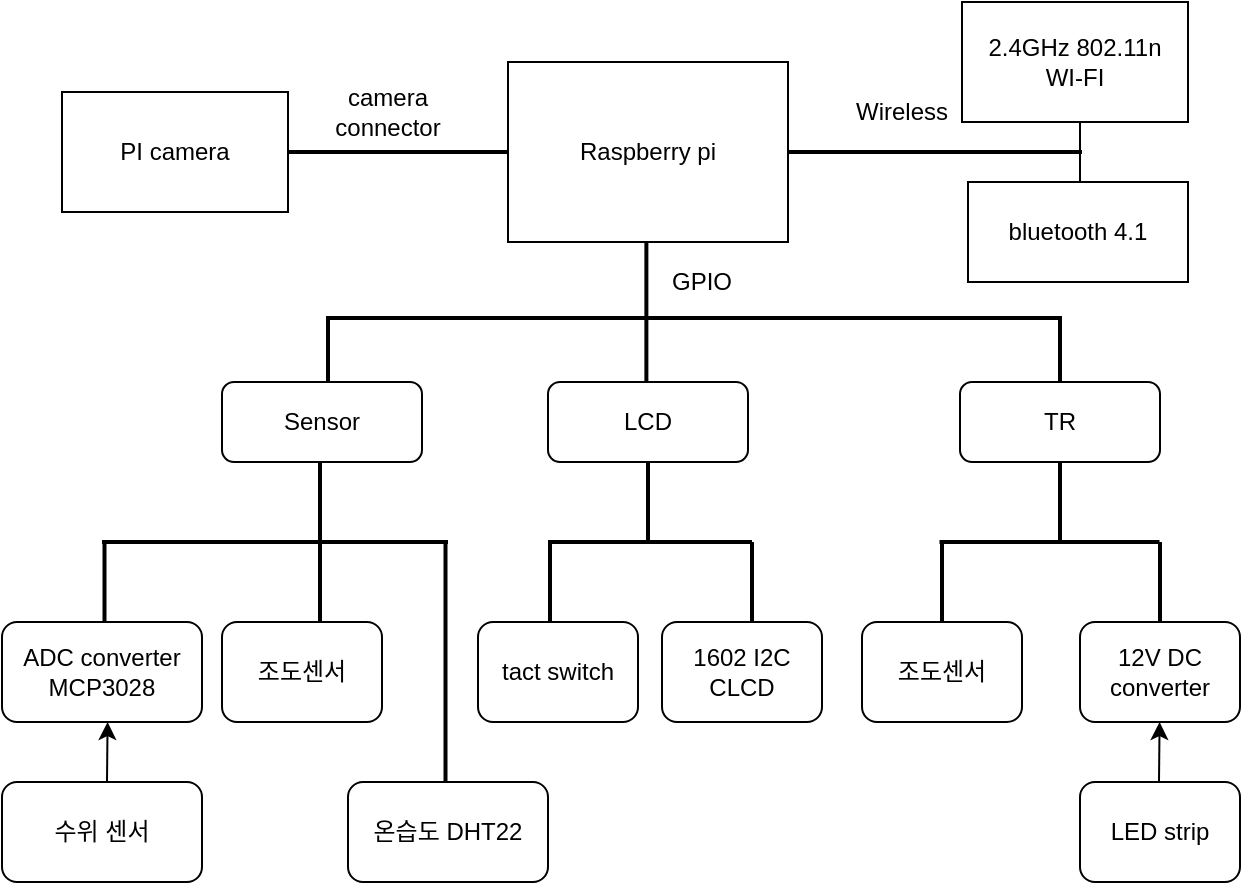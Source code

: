 <mxfile version="13.10.0" type="github">
  <diagram id="C5RBs43oDa-KdzZeNtuy" name="Page-1">
    <mxGraphModel dx="849" dy="667" grid="1" gridSize="10" guides="1" tooltips="1" connect="1" arrows="1" fold="1" page="1" pageScale="1" pageWidth="827" pageHeight="1169" math="0" shadow="0">
      <root>
        <mxCell id="WIyWlLk6GJQsqaUBKTNV-0" />
        <mxCell id="WIyWlLk6GJQsqaUBKTNV-1" parent="WIyWlLk6GJQsqaUBKTNV-0" />
        <mxCell id="IgTbynw6sSsbP-qtUQ4T-0" value="Raspberry pi" style="rounded=0;whiteSpace=wrap;html=1;" vertex="1" parent="WIyWlLk6GJQsqaUBKTNV-1">
          <mxGeometry x="273" y="80" width="140" height="90" as="geometry" />
        </mxCell>
        <mxCell id="IgTbynw6sSsbP-qtUQ4T-9" value="GPIO" style="text;html=1;strokeColor=none;fillColor=none;align=center;verticalAlign=middle;whiteSpace=wrap;rounded=0;" vertex="1" parent="WIyWlLk6GJQsqaUBKTNV-1">
          <mxGeometry x="350" y="180" width="40" height="20" as="geometry" />
        </mxCell>
        <mxCell id="IgTbynw6sSsbP-qtUQ4T-11" value="Sensor" style="rounded=1;whiteSpace=wrap;html=1;" vertex="1" parent="WIyWlLk6GJQsqaUBKTNV-1">
          <mxGeometry x="130" y="240" width="100" height="40" as="geometry" />
        </mxCell>
        <mxCell id="IgTbynw6sSsbP-qtUQ4T-13" value="LCD" style="rounded=1;whiteSpace=wrap;html=1;" vertex="1" parent="WIyWlLk6GJQsqaUBKTNV-1">
          <mxGeometry x="293" y="240" width="100" height="40" as="geometry" />
        </mxCell>
        <mxCell id="IgTbynw6sSsbP-qtUQ4T-14" value="TR" style="rounded=1;whiteSpace=wrap;html=1;" vertex="1" parent="WIyWlLk6GJQsqaUBKTNV-1">
          <mxGeometry x="499" y="240" width="100" height="40" as="geometry" />
        </mxCell>
        <mxCell id="IgTbynw6sSsbP-qtUQ4T-19" value="ADC converter&lt;br&gt;MCP3028" style="rounded=1;whiteSpace=wrap;html=1;" vertex="1" parent="WIyWlLk6GJQsqaUBKTNV-1">
          <mxGeometry x="20" y="360" width="100" height="50" as="geometry" />
        </mxCell>
        <mxCell id="IgTbynw6sSsbP-qtUQ4T-21" value="수위 센서" style="rounded=1;whiteSpace=wrap;html=1;" vertex="1" parent="WIyWlLk6GJQsqaUBKTNV-1">
          <mxGeometry x="20" y="440" width="100" height="50" as="geometry" />
        </mxCell>
        <mxCell id="IgTbynw6sSsbP-qtUQ4T-22" value="" style="endArrow=classic;html=1;" edge="1" parent="WIyWlLk6GJQsqaUBKTNV-1">
          <mxGeometry width="50" height="50" relative="1" as="geometry">
            <mxPoint x="72.5" y="440" as="sourcePoint" />
            <mxPoint x="72.79" y="410" as="targetPoint" />
          </mxGeometry>
        </mxCell>
        <mxCell id="IgTbynw6sSsbP-qtUQ4T-24" value="조도센서" style="rounded=1;whiteSpace=wrap;html=1;" vertex="1" parent="WIyWlLk6GJQsqaUBKTNV-1">
          <mxGeometry x="130" y="360" width="80" height="50" as="geometry" />
        </mxCell>
        <mxCell id="IgTbynw6sSsbP-qtUQ4T-25" value="온습도 DHT22" style="rounded=1;whiteSpace=wrap;html=1;" vertex="1" parent="WIyWlLk6GJQsqaUBKTNV-1">
          <mxGeometry x="193" y="440" width="100" height="50" as="geometry" />
        </mxCell>
        <mxCell id="IgTbynw6sSsbP-qtUQ4T-31" value="" style="line;strokeWidth=2;direction=south;html=1;" vertex="1" parent="WIyWlLk6GJQsqaUBKTNV-1">
          <mxGeometry x="175" y="280" width="8" height="80" as="geometry" />
        </mxCell>
        <mxCell id="IgTbynw6sSsbP-qtUQ4T-33" value="" style="line;strokeWidth=2;html=1;" vertex="1" parent="WIyWlLk6GJQsqaUBKTNV-1">
          <mxGeometry x="70" y="315" width="173" height="10" as="geometry" />
        </mxCell>
        <mxCell id="IgTbynw6sSsbP-qtUQ4T-34" value="" style="line;strokeWidth=2;direction=south;html=1;" vertex="1" parent="WIyWlLk6GJQsqaUBKTNV-1">
          <mxGeometry x="70" y="320" width="2.5" height="40" as="geometry" />
        </mxCell>
        <mxCell id="IgTbynw6sSsbP-qtUQ4T-35" value="" style="line;strokeWidth=2;direction=south;html=1;" vertex="1" parent="WIyWlLk6GJQsqaUBKTNV-1">
          <mxGeometry x="238" y="320" width="7.5" height="120" as="geometry" />
        </mxCell>
        <mxCell id="IgTbynw6sSsbP-qtUQ4T-38" value="" style="line;strokeWidth=2;direction=south;html=1;" vertex="1" parent="WIyWlLk6GJQsqaUBKTNV-1">
          <mxGeometry x="340" y="170" width="4.38" height="70" as="geometry" />
        </mxCell>
        <mxCell id="IgTbynw6sSsbP-qtUQ4T-39" value="" style="line;strokeWidth=2;html=1;" vertex="1" parent="WIyWlLk6GJQsqaUBKTNV-1">
          <mxGeometry x="183" y="200" width="367" height="16" as="geometry" />
        </mxCell>
        <mxCell id="IgTbynw6sSsbP-qtUQ4T-41" value="" style="line;strokeWidth=2;direction=south;html=1;" vertex="1" parent="WIyWlLk6GJQsqaUBKTNV-1">
          <mxGeometry x="175" y="207" width="16" height="33" as="geometry" />
        </mxCell>
        <mxCell id="IgTbynw6sSsbP-qtUQ4T-45" value="" style="line;strokeWidth=2;direction=south;html=1;" vertex="1" parent="WIyWlLk6GJQsqaUBKTNV-1">
          <mxGeometry x="544" y="208" width="10" height="32" as="geometry" />
        </mxCell>
        <mxCell id="IgTbynw6sSsbP-qtUQ4T-47" value="" style="line;strokeWidth=2;direction=south;html=1;" vertex="1" parent="WIyWlLk6GJQsqaUBKTNV-1">
          <mxGeometry x="338" y="280" width="10" height="40" as="geometry" />
        </mxCell>
        <mxCell id="IgTbynw6sSsbP-qtUQ4T-49" value="" style="line;strokeWidth=2;html=1;" vertex="1" parent="WIyWlLk6GJQsqaUBKTNV-1">
          <mxGeometry x="293" y="315" width="102" height="10" as="geometry" />
        </mxCell>
        <mxCell id="IgTbynw6sSsbP-qtUQ4T-50" value="" style="line;strokeWidth=2;direction=south;html=1;" vertex="1" parent="WIyWlLk6GJQsqaUBKTNV-1">
          <mxGeometry x="289" y="320" width="10" height="40" as="geometry" />
        </mxCell>
        <mxCell id="IgTbynw6sSsbP-qtUQ4T-51" value="" style="line;strokeWidth=2;direction=south;html=1;" vertex="1" parent="WIyWlLk6GJQsqaUBKTNV-1">
          <mxGeometry x="390" y="320" width="10" height="40" as="geometry" />
        </mxCell>
        <mxCell id="IgTbynw6sSsbP-qtUQ4T-52" value="tact switch" style="rounded=1;whiteSpace=wrap;html=1;" vertex="1" parent="WIyWlLk6GJQsqaUBKTNV-1">
          <mxGeometry x="258" y="360" width="80" height="50" as="geometry" />
        </mxCell>
        <mxCell id="IgTbynw6sSsbP-qtUQ4T-53" value="1602 I2C CLCD" style="rounded=1;whiteSpace=wrap;html=1;" vertex="1" parent="WIyWlLk6GJQsqaUBKTNV-1">
          <mxGeometry x="350" y="360" width="80" height="50" as="geometry" />
        </mxCell>
        <mxCell id="IgTbynw6sSsbP-qtUQ4T-54" value="" style="line;strokeWidth=2;direction=south;html=1;" vertex="1" parent="WIyWlLk6GJQsqaUBKTNV-1">
          <mxGeometry x="544" y="280" width="10" height="40" as="geometry" />
        </mxCell>
        <mxCell id="IgTbynw6sSsbP-qtUQ4T-57" value="" style="line;strokeWidth=2;html=1;" vertex="1" parent="WIyWlLk6GJQsqaUBKTNV-1">
          <mxGeometry x="488.75" y="315" width="110" height="10" as="geometry" />
        </mxCell>
        <mxCell id="IgTbynw6sSsbP-qtUQ4T-58" value="" style="line;strokeWidth=2;direction=south;html=1;" vertex="1" parent="WIyWlLk6GJQsqaUBKTNV-1">
          <mxGeometry x="488.75" y="320" width="2.5" height="40" as="geometry" />
        </mxCell>
        <mxCell id="IgTbynw6sSsbP-qtUQ4T-59" value="조도센서" style="rounded=1;whiteSpace=wrap;html=1;" vertex="1" parent="WIyWlLk6GJQsqaUBKTNV-1">
          <mxGeometry x="450" y="360" width="80" height="50" as="geometry" />
        </mxCell>
        <mxCell id="IgTbynw6sSsbP-qtUQ4T-62" value="" style="line;strokeWidth=2;direction=south;html=1;" vertex="1" parent="WIyWlLk6GJQsqaUBKTNV-1">
          <mxGeometry x="594" y="320" width="10" height="40" as="geometry" />
        </mxCell>
        <mxCell id="IgTbynw6sSsbP-qtUQ4T-63" value="12V DC converter" style="rounded=1;whiteSpace=wrap;html=1;" vertex="1" parent="WIyWlLk6GJQsqaUBKTNV-1">
          <mxGeometry x="559" y="360" width="80" height="50" as="geometry" />
        </mxCell>
        <mxCell id="IgTbynw6sSsbP-qtUQ4T-64" value="LED strip" style="rounded=1;whiteSpace=wrap;html=1;" vertex="1" parent="WIyWlLk6GJQsqaUBKTNV-1">
          <mxGeometry x="559" y="440" width="80" height="50" as="geometry" />
        </mxCell>
        <mxCell id="IgTbynw6sSsbP-qtUQ4T-65" value="" style="endArrow=classic;html=1;" edge="1" parent="WIyWlLk6GJQsqaUBKTNV-1">
          <mxGeometry width="50" height="50" relative="1" as="geometry">
            <mxPoint x="598.5" y="440" as="sourcePoint" />
            <mxPoint x="598.79" y="410" as="targetPoint" />
          </mxGeometry>
        </mxCell>
        <mxCell id="IgTbynw6sSsbP-qtUQ4T-66" value="" style="line;strokeWidth=2;html=1;" vertex="1" parent="WIyWlLk6GJQsqaUBKTNV-1">
          <mxGeometry x="413" y="120" width="147" height="10" as="geometry" />
        </mxCell>
        <mxCell id="IgTbynw6sSsbP-qtUQ4T-67" value="" style="line;strokeWidth=2;html=1;" vertex="1" parent="WIyWlLk6GJQsqaUBKTNV-1">
          <mxGeometry x="163" y="120" width="110" height="10" as="geometry" />
        </mxCell>
        <mxCell id="IgTbynw6sSsbP-qtUQ4T-69" value="PI camera" style="rounded=0;whiteSpace=wrap;html=1;" vertex="1" parent="WIyWlLk6GJQsqaUBKTNV-1">
          <mxGeometry x="50" y="95" width="113" height="60" as="geometry" />
        </mxCell>
        <mxCell id="IgTbynw6sSsbP-qtUQ4T-70" value="camera connector" style="text;html=1;strokeColor=none;fillColor=none;align=center;verticalAlign=middle;whiteSpace=wrap;rounded=0;" vertex="1" parent="WIyWlLk6GJQsqaUBKTNV-1">
          <mxGeometry x="193" y="95" width="40" height="20" as="geometry" />
        </mxCell>
        <mxCell id="IgTbynw6sSsbP-qtUQ4T-71" value="Wireless" style="text;html=1;strokeColor=none;fillColor=none;align=center;verticalAlign=middle;whiteSpace=wrap;rounded=0;" vertex="1" parent="WIyWlLk6GJQsqaUBKTNV-1">
          <mxGeometry x="450" y="95" width="40" height="20" as="geometry" />
        </mxCell>
        <mxCell id="IgTbynw6sSsbP-qtUQ4T-72" value="2.4GHz 802.11n &lt;br&gt;WI-FI" style="rounded=0;whiteSpace=wrap;html=1;" vertex="1" parent="WIyWlLk6GJQsqaUBKTNV-1">
          <mxGeometry x="500" y="50" width="113" height="60" as="geometry" />
        </mxCell>
        <mxCell id="IgTbynw6sSsbP-qtUQ4T-73" value="" style="endArrow=none;html=1;" edge="1" parent="WIyWlLk6GJQsqaUBKTNV-1">
          <mxGeometry width="50" height="50" relative="1" as="geometry">
            <mxPoint x="559" y="140" as="sourcePoint" />
            <mxPoint x="559" y="110" as="targetPoint" />
          </mxGeometry>
        </mxCell>
        <mxCell id="IgTbynw6sSsbP-qtUQ4T-74" value="bluetooth 4.1" style="rounded=0;whiteSpace=wrap;html=1;" vertex="1" parent="WIyWlLk6GJQsqaUBKTNV-1">
          <mxGeometry x="503" y="140" width="110" height="50" as="geometry" />
        </mxCell>
      </root>
    </mxGraphModel>
  </diagram>
</mxfile>
